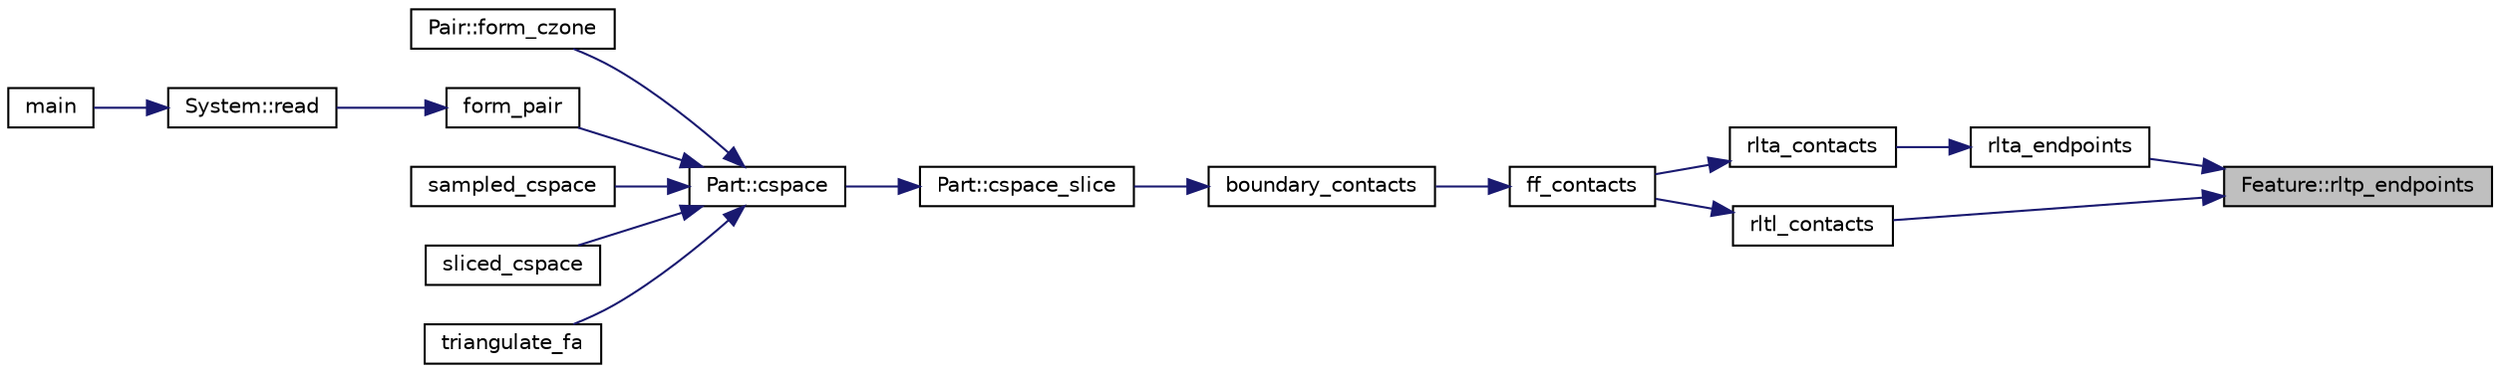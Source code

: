 digraph "Feature::rltp_endpoints"
{
 // LATEX_PDF_SIZE
  edge [fontname="Helvetica",fontsize="10",labelfontname="Helvetica",labelfontsize="10"];
  node [fontname="Helvetica",fontsize="10",shape=record];
  rankdir="RL";
  Node1 [label="Feature::rltp_endpoints",height=0.2,width=0.4,color="black", fillcolor="grey75", style="filled", fontcolor="black",tooltip=" "];
  Node1 -> Node2 [dir="back",color="midnightblue",fontsize="10",style="solid",fontname="Helvetica"];
  Node2 [label="rlta_endpoints",height=0.2,width=0.4,color="black", fillcolor="white", style="filled",URL="$d6/d39/cs_8_c.html#ade9af5d0b4fbeea3b70d0430b4d1dc31",tooltip=" "];
  Node2 -> Node3 [dir="back",color="midnightblue",fontsize="10",style="solid",fontname="Helvetica"];
  Node3 [label="rlta_contacts",height=0.2,width=0.4,color="black", fillcolor="white", style="filled",URL="$d6/d39/cs_8_c.html#a72499d6458f504a941b6cf0e50813fe2",tooltip=" "];
  Node3 -> Node4 [dir="back",color="midnightblue",fontsize="10",style="solid",fontname="Helvetica"];
  Node4 [label="ff_contacts",height=0.2,width=0.4,color="black", fillcolor="white", style="filled",URL="$d6/d39/cs_8_c.html#afe4e4956749b12cf1bc61aa7def7e7b0",tooltip=" "];
  Node4 -> Node5 [dir="back",color="midnightblue",fontsize="10",style="solid",fontname="Helvetica"];
  Node5 [label="boundary_contacts",height=0.2,width=0.4,color="black", fillcolor="white", style="filled",URL="$d6/d39/cs_8_c.html#a30a9ef5a79bae429ee0c6947c9653f9a",tooltip=" "];
  Node5 -> Node6 [dir="back",color="midnightblue",fontsize="10",style="solid",fontname="Helvetica"];
  Node6 [label="Part::cspace_slice",height=0.2,width=0.4,color="black", fillcolor="white", style="filled",URL="$db/d16/class_part.html#aa13a2e3545f09854a75612909db0fe3d",tooltip=" "];
  Node6 -> Node7 [dir="back",color="midnightblue",fontsize="10",style="solid",fontname="Helvetica"];
  Node7 [label="Part::cspace",height=0.2,width=0.4,color="black", fillcolor="white", style="filled",URL="$db/d16/class_part.html#a9c2bd794a4a3973f19399344f44ad7dc",tooltip=" "];
  Node7 -> Node8 [dir="back",color="midnightblue",fontsize="10",style="solid",fontname="Helvetica"];
  Node8 [label="Pair::form_czone",height=0.2,width=0.4,color="black", fillcolor="white", style="filled",URL="$d2/d49/class_pair.html#ac6b9ee78ab752f31b84380f43fcc2d09",tooltip=" "];
  Node7 -> Node9 [dir="back",color="midnightblue",fontsize="10",style="solid",fontname="Helvetica"];
  Node9 [label="form_pair",height=0.2,width=0.4,color="black", fillcolor="white", style="filled",URL="$d7/d5f/system_8_c.html#a327c62f0ea1caf8972a3ec36efa06d6d",tooltip=" "];
  Node9 -> Node10 [dir="back",color="midnightblue",fontsize="10",style="solid",fontname="Helvetica"];
  Node10 [label="System::read",height=0.2,width=0.4,color="black", fillcolor="white", style="filled",URL="$d9/d16/class_system.html#a70cb292ef3c419acba0075f5a5317672",tooltip=" "];
  Node10 -> Node11 [dir="back",color="midnightblue",fontsize="10",style="solid",fontname="Helvetica"];
  Node11 [label="main",height=0.2,width=0.4,color="black", fillcolor="white", style="filled",URL="$d5/db2/hipair_8_c.html#a0ddf1224851353fc92bfbff6f499fa97",tooltip=" "];
  Node7 -> Node12 [dir="back",color="midnightblue",fontsize="10",style="solid",fontname="Helvetica"];
  Node12 [label="sampled_cspace",height=0.2,width=0.4,color="black", fillcolor="white", style="filled",URL="$d7/d5f/system_8_c.html#aed08f5587c0034df7b6b210a92df7ef3",tooltip=" "];
  Node7 -> Node13 [dir="back",color="midnightblue",fontsize="10",style="solid",fontname="Helvetica"];
  Node13 [label="sliced_cspace",height=0.2,width=0.4,color="black", fillcolor="white", style="filled",URL="$d7/d5f/system_8_c.html#a586f2871b7d3ca2f661d636e3aadf286",tooltip=" "];
  Node7 -> Node14 [dir="back",color="midnightblue",fontsize="10",style="solid",fontname="Helvetica"];
  Node14 [label="triangulate_fa",height=0.2,width=0.4,color="black", fillcolor="white", style="filled",URL="$d7/d5f/system_8_c.html#acd7f2d5bae088bcd36199a667b870764",tooltip=" "];
  Node1 -> Node15 [dir="back",color="midnightblue",fontsize="10",style="solid",fontname="Helvetica"];
  Node15 [label="rltl_contacts",height=0.2,width=0.4,color="black", fillcolor="white", style="filled",URL="$d6/d39/cs_8_c.html#a37d1e7029f0a5a1e2ad141b5022079b6",tooltip=" "];
  Node15 -> Node4 [dir="back",color="midnightblue",fontsize="10",style="solid",fontname="Helvetica"];
}
